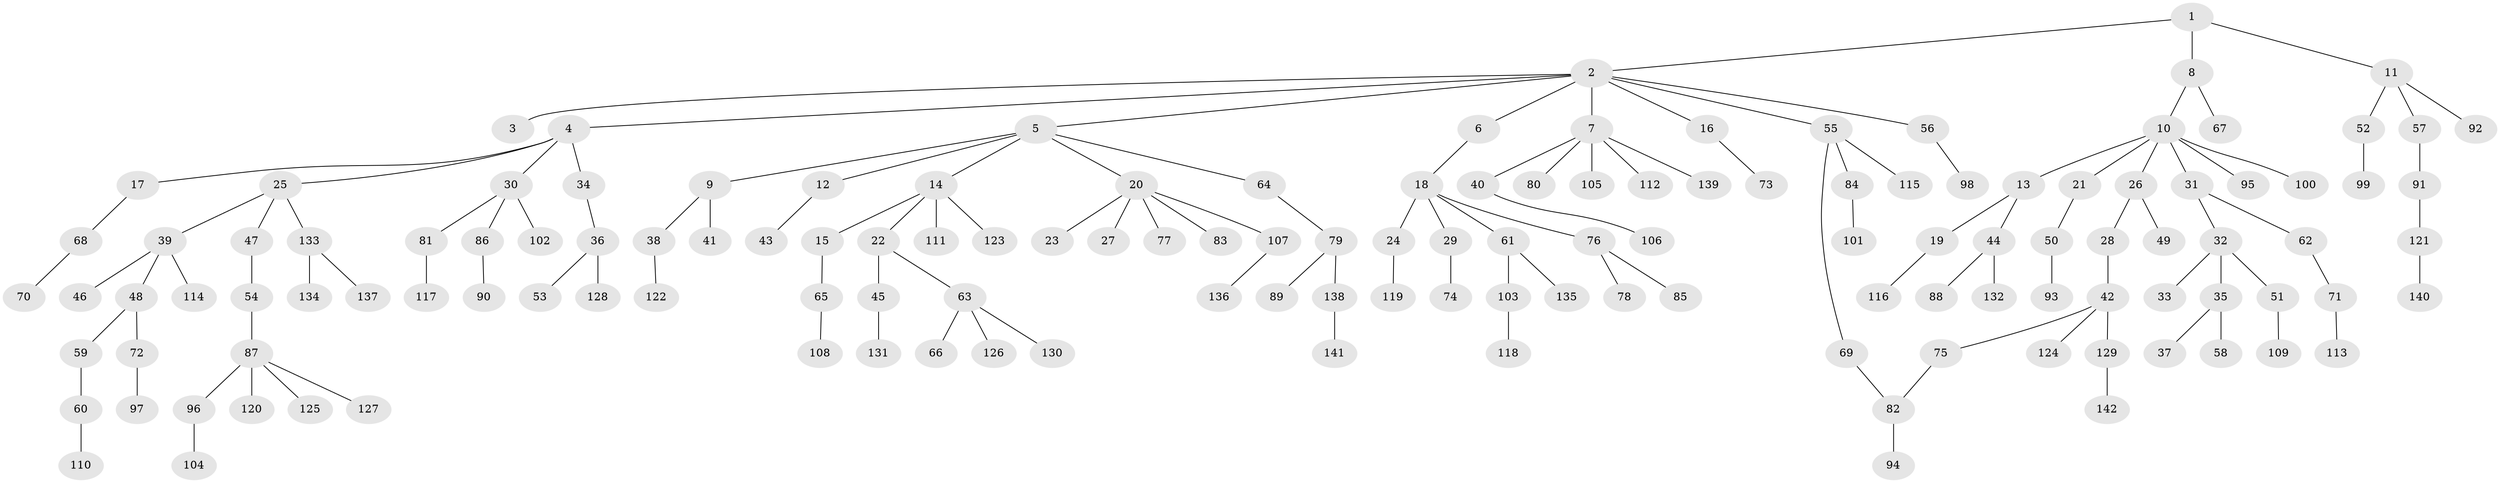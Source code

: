 // Generated by graph-tools (version 1.1) at 2025/41/03/09/25 04:41:28]
// undirected, 142 vertices, 142 edges
graph export_dot {
graph [start="1"]
  node [color=gray90,style=filled];
  1;
  2;
  3;
  4;
  5;
  6;
  7;
  8;
  9;
  10;
  11;
  12;
  13;
  14;
  15;
  16;
  17;
  18;
  19;
  20;
  21;
  22;
  23;
  24;
  25;
  26;
  27;
  28;
  29;
  30;
  31;
  32;
  33;
  34;
  35;
  36;
  37;
  38;
  39;
  40;
  41;
  42;
  43;
  44;
  45;
  46;
  47;
  48;
  49;
  50;
  51;
  52;
  53;
  54;
  55;
  56;
  57;
  58;
  59;
  60;
  61;
  62;
  63;
  64;
  65;
  66;
  67;
  68;
  69;
  70;
  71;
  72;
  73;
  74;
  75;
  76;
  77;
  78;
  79;
  80;
  81;
  82;
  83;
  84;
  85;
  86;
  87;
  88;
  89;
  90;
  91;
  92;
  93;
  94;
  95;
  96;
  97;
  98;
  99;
  100;
  101;
  102;
  103;
  104;
  105;
  106;
  107;
  108;
  109;
  110;
  111;
  112;
  113;
  114;
  115;
  116;
  117;
  118;
  119;
  120;
  121;
  122;
  123;
  124;
  125;
  126;
  127;
  128;
  129;
  130;
  131;
  132;
  133;
  134;
  135;
  136;
  137;
  138;
  139;
  140;
  141;
  142;
  1 -- 2;
  1 -- 8;
  1 -- 11;
  2 -- 3;
  2 -- 4;
  2 -- 5;
  2 -- 6;
  2 -- 7;
  2 -- 16;
  2 -- 55;
  2 -- 56;
  4 -- 17;
  4 -- 25;
  4 -- 30;
  4 -- 34;
  5 -- 9;
  5 -- 12;
  5 -- 14;
  5 -- 20;
  5 -- 64;
  6 -- 18;
  7 -- 40;
  7 -- 80;
  7 -- 105;
  7 -- 112;
  7 -- 139;
  8 -- 10;
  8 -- 67;
  9 -- 38;
  9 -- 41;
  10 -- 13;
  10 -- 21;
  10 -- 26;
  10 -- 31;
  10 -- 95;
  10 -- 100;
  11 -- 52;
  11 -- 57;
  11 -- 92;
  12 -- 43;
  13 -- 19;
  13 -- 44;
  14 -- 15;
  14 -- 22;
  14 -- 111;
  14 -- 123;
  15 -- 65;
  16 -- 73;
  17 -- 68;
  18 -- 24;
  18 -- 29;
  18 -- 61;
  18 -- 76;
  19 -- 116;
  20 -- 23;
  20 -- 27;
  20 -- 77;
  20 -- 83;
  20 -- 107;
  21 -- 50;
  22 -- 45;
  22 -- 63;
  24 -- 119;
  25 -- 39;
  25 -- 47;
  25 -- 133;
  26 -- 28;
  26 -- 49;
  28 -- 42;
  29 -- 74;
  30 -- 81;
  30 -- 86;
  30 -- 102;
  31 -- 32;
  31 -- 62;
  32 -- 33;
  32 -- 35;
  32 -- 51;
  34 -- 36;
  35 -- 37;
  35 -- 58;
  36 -- 53;
  36 -- 128;
  38 -- 122;
  39 -- 46;
  39 -- 48;
  39 -- 114;
  40 -- 106;
  42 -- 75;
  42 -- 124;
  42 -- 129;
  44 -- 88;
  44 -- 132;
  45 -- 131;
  47 -- 54;
  48 -- 59;
  48 -- 72;
  50 -- 93;
  51 -- 109;
  52 -- 99;
  54 -- 87;
  55 -- 69;
  55 -- 84;
  55 -- 115;
  56 -- 98;
  57 -- 91;
  59 -- 60;
  60 -- 110;
  61 -- 103;
  61 -- 135;
  62 -- 71;
  63 -- 66;
  63 -- 126;
  63 -- 130;
  64 -- 79;
  65 -- 108;
  68 -- 70;
  69 -- 82;
  71 -- 113;
  72 -- 97;
  75 -- 82;
  76 -- 78;
  76 -- 85;
  79 -- 89;
  79 -- 138;
  81 -- 117;
  82 -- 94;
  84 -- 101;
  86 -- 90;
  87 -- 96;
  87 -- 120;
  87 -- 125;
  87 -- 127;
  91 -- 121;
  96 -- 104;
  103 -- 118;
  107 -- 136;
  121 -- 140;
  129 -- 142;
  133 -- 134;
  133 -- 137;
  138 -- 141;
}
